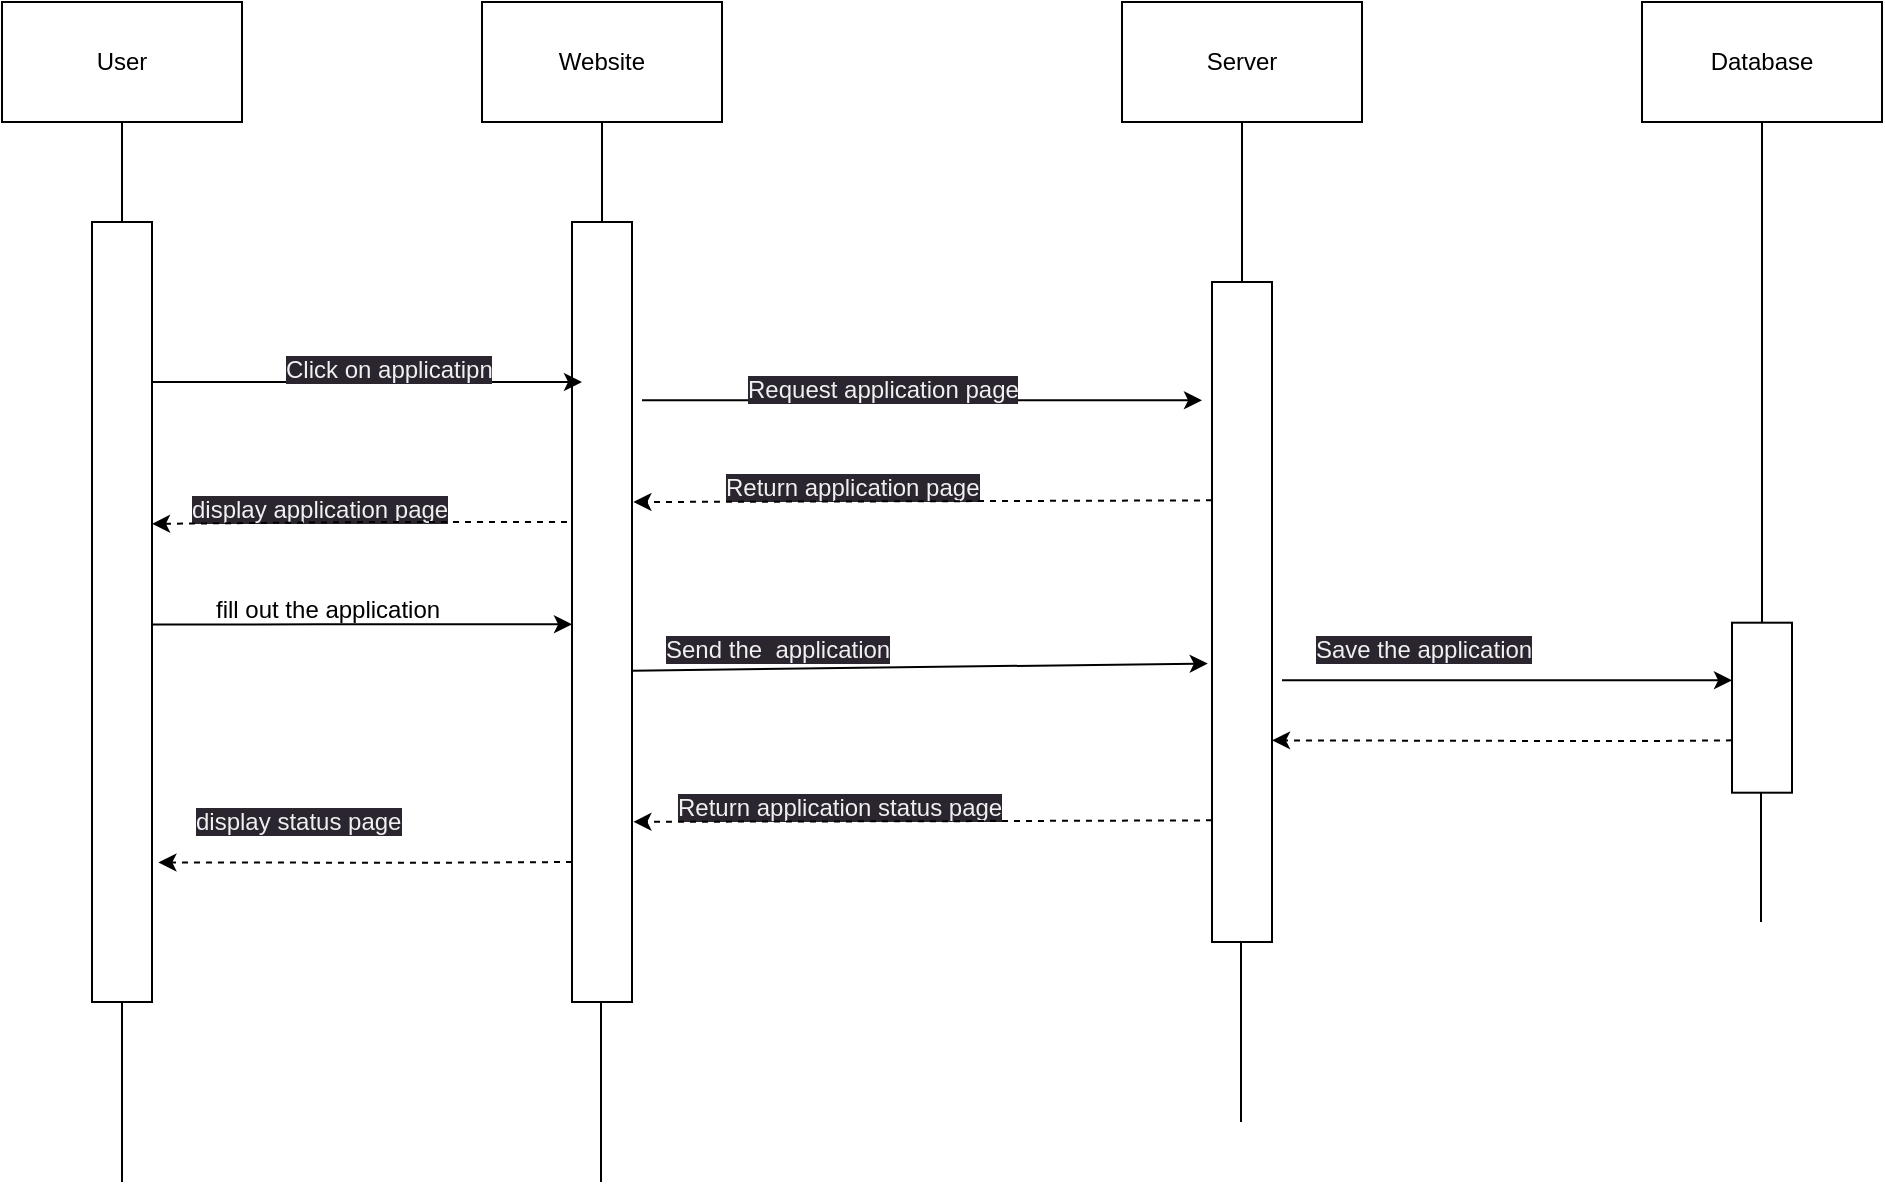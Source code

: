 <mxfile>
    <diagram id="N8q9TmsriYSrtWhy-cJa" name="Page-1">
        <mxGraphModel dx="1387" dy="938" grid="1" gridSize="10" guides="1" tooltips="1" connect="1" arrows="1" fold="1" page="1" pageScale="1" pageWidth="1100" pageHeight="1700" math="0" shadow="0">
            <root>
                <mxCell id="0"/>
                <mxCell id="1" parent="0"/>
                <mxCell id="2" value="Website" style="whiteSpace=wrap;html=1;" parent="1" vertex="1">
                    <mxGeometry x="255" y="10" width="120" height="60" as="geometry"/>
                </mxCell>
                <mxCell id="3" value="Server" style="whiteSpace=wrap;html=1;" parent="1" vertex="1">
                    <mxGeometry x="575" y="10" width="120" height="60" as="geometry"/>
                </mxCell>
                <mxCell id="4" value="Database" style="whiteSpace=wrap;html=1;" parent="1" vertex="1">
                    <mxGeometry x="835" y="10" width="120" height="60" as="geometry"/>
                </mxCell>
                <mxCell id="5" value="" style="edgeStyle=none;html=1;exitX=0.5;exitY=1;exitDx=0;exitDy=0;endArrow=none;endFill=0;" parent="1" source="2" target="7" edge="1">
                    <mxGeometry relative="1" as="geometry">
                        <mxPoint x="315" y="550" as="targetPoint"/>
                        <mxPoint x="315" y="70" as="sourcePoint"/>
                    </mxGeometry>
                </mxCell>
                <mxCell id="7" value="" style="whiteSpace=wrap;html=1;" parent="1" vertex="1">
                    <mxGeometry x="300" y="120" width="30" height="390" as="geometry"/>
                </mxCell>
                <mxCell id="8" value="" style="edgeStyle=none;html=1;exitX=0.5;exitY=1;exitDx=0;exitDy=0;endArrow=none;endFill=0;" parent="1" source="3" target="9" edge="1">
                    <mxGeometry relative="1" as="geometry">
                        <mxPoint x="635" y="550" as="targetPoint"/>
                        <mxPoint x="635" y="70" as="sourcePoint"/>
                    </mxGeometry>
                </mxCell>
                <mxCell id="9" value="" style="whiteSpace=wrap;html=1;" parent="1" vertex="1">
                    <mxGeometry x="620" y="150" width="30" height="330" as="geometry"/>
                </mxCell>
                <mxCell id="10" value="User" style="whiteSpace=wrap;html=1;" parent="1" vertex="1">
                    <mxGeometry x="15" y="10" width="120" height="60" as="geometry"/>
                </mxCell>
                <mxCell id="11" value="" style="edgeStyle=none;html=1;exitX=0.5;exitY=1;exitDx=0;exitDy=0;endArrow=none;endFill=0;" parent="1" source="10" target="13" edge="1">
                    <mxGeometry relative="1" as="geometry">
                        <mxPoint x="75" y="550" as="targetPoint"/>
                        <mxPoint x="75" y="70" as="sourcePoint"/>
                    </mxGeometry>
                </mxCell>
                <mxCell id="12" style="html=1;exitX=0.5;exitY=1;exitDx=0;exitDy=0;endArrow=none;endFill=0;" parent="1" source="13" edge="1">
                    <mxGeometry relative="1" as="geometry">
                        <mxPoint x="75" y="600" as="targetPoint"/>
                    </mxGeometry>
                </mxCell>
                <mxCell id="13" value="" style="whiteSpace=wrap;html=1;" parent="1" vertex="1">
                    <mxGeometry x="60" y="120" width="30" height="390" as="geometry"/>
                </mxCell>
                <mxCell id="17" value="" style="edgeStyle=none;html=1;exitX=0.5;exitY=1;exitDx=0;exitDy=0;endArrow=none;endFill=0;" parent="1" source="4" edge="1">
                    <mxGeometry relative="1" as="geometry">
                        <mxPoint x="895" y="320" as="targetPoint"/>
                        <mxPoint x="895.0" y="70" as="sourcePoint"/>
                    </mxGeometry>
                </mxCell>
                <mxCell id="33" style="html=1;exitX=0.5;exitY=1;exitDx=0;exitDy=0;endArrow=none;endFill=0;" parent="1" edge="1">
                    <mxGeometry relative="1" as="geometry">
                        <mxPoint x="314.5" y="600" as="targetPoint"/>
                        <mxPoint x="314.5" y="510" as="sourcePoint"/>
                    </mxGeometry>
                </mxCell>
                <mxCell id="34" style="html=1;exitX=0.5;exitY=1;exitDx=0;exitDy=0;endArrow=none;endFill=0;" parent="1" edge="1">
                    <mxGeometry relative="1" as="geometry">
                        <mxPoint x="634.5" y="570" as="targetPoint"/>
                        <mxPoint x="634.5" y="480" as="sourcePoint"/>
                    </mxGeometry>
                </mxCell>
                <mxCell id="35" style="html=1;exitX=0.5;exitY=1;exitDx=0;exitDy=0;endArrow=none;endFill=0;" parent="1" edge="1">
                    <mxGeometry relative="1" as="geometry">
                        <mxPoint x="894.5" y="470" as="targetPoint"/>
                        <mxPoint x="894.5" y="380" as="sourcePoint"/>
                    </mxGeometry>
                </mxCell>
                <mxCell id="60" style="edgeStyle=none;html=1;endArrow=classic;endFill=1;entryX=0.047;entryY=0.148;entryDx=0;entryDy=0;entryPerimeter=0;exitX=1;exitY=0.205;exitDx=0;exitDy=0;exitPerimeter=0;" parent="1" source="13" edge="1">
                    <mxGeometry relative="1" as="geometry">
                        <mxPoint x="100" y="200" as="sourcePoint"/>
                        <mxPoint x="305" y="200" as="targetPoint"/>
                    </mxGeometry>
                </mxCell>
                <mxCell id="61" value="&lt;span style=&quot;color: rgb(240, 240, 240); font-family: Helvetica; font-size: 12px; font-style: normal; font-variant-ligatures: normal; font-variant-caps: normal; font-weight: 400; letter-spacing: normal; orphans: 2; text-align: center; text-indent: 0px; text-transform: none; widows: 2; word-spacing: 0px; -webkit-text-stroke-width: 0px; background-color: rgb(42, 37, 47); text-decoration-thickness: initial; text-decoration-style: initial; text-decoration-color: initial; float: none; display: inline !important;&quot;&gt;Click on applicatipn&lt;/span&gt;" style="text;whiteSpace=wrap;html=1;" parent="1" vertex="1">
                    <mxGeometry x="155" y="180" width="110" height="20" as="geometry"/>
                </mxCell>
                <mxCell id="62" value="&lt;span style=&quot;color: rgb(240, 240, 240); font-family: Helvetica; font-size: 12px; font-style: normal; font-variant-ligatures: normal; font-variant-caps: normal; font-weight: 400; letter-spacing: normal; orphans: 2; text-align: center; text-indent: 0px; text-transform: none; widows: 2; word-spacing: 0px; -webkit-text-stroke-width: 0px; background-color: rgb(42, 37, 47); text-decoration-thickness: initial; text-decoration-style: initial; text-decoration-color: initial; float: none; display: inline !important;&quot;&gt;display application page&lt;/span&gt;" style="text;whiteSpace=wrap;html=1;" parent="1" vertex="1">
                    <mxGeometry x="107.5" y="250" width="180" height="20" as="geometry"/>
                </mxCell>
                <mxCell id="63" style="edgeStyle=none;html=1;endArrow=classic;endFill=1;dashed=1;entryX=1;entryY=0.387;entryDx=0;entryDy=0;entryPerimeter=0;" parent="1" target="13" edge="1">
                    <mxGeometry relative="1" as="geometry">
                        <mxPoint x="297.5" y="270" as="sourcePoint"/>
                        <mxPoint x="102.5" y="271" as="targetPoint"/>
                        <Array as="points">
                            <mxPoint x="202.5" y="270"/>
                        </Array>
                    </mxGeometry>
                </mxCell>
                <mxCell id="64" value="&lt;div style=&quot;text-align: center;&quot;&gt;&lt;span style=&quot;background-color: initial;&quot;&gt;fill out the application&lt;/span&gt;&lt;/div&gt;" style="text;whiteSpace=wrap;html=1;" parent="1" vertex="1">
                    <mxGeometry x="120" y="300.0" width="180" height="21.18" as="geometry"/>
                </mxCell>
                <mxCell id="65" style="edgeStyle=none;html=1;endArrow=classic;endFill=1;entryX=1;entryY=1;entryDx=0;entryDy=0;exitX=1;exitY=0.516;exitDx=0;exitDy=0;exitPerimeter=0;" parent="1" source="13" target="64" edge="1">
                    <mxGeometry relative="1" as="geometry">
                        <mxPoint x="100" y="321.59" as="sourcePoint"/>
                        <mxPoint x="285" y="321.18" as="targetPoint"/>
                        <Array as="points">
                            <mxPoint x="185" y="321.18"/>
                        </Array>
                    </mxGeometry>
                </mxCell>
                <mxCell id="66" value="&lt;span style=&quot;color: rgb(240, 240, 240); font-family: Helvetica; font-size: 12px; font-style: normal; font-variant-ligatures: normal; font-variant-caps: normal; font-weight: 400; letter-spacing: normal; orphans: 2; text-align: center; text-indent: 0px; text-transform: none; widows: 2; word-spacing: 0px; -webkit-text-stroke-width: 0px; background-color: rgb(42, 37, 47); text-decoration-thickness: initial; text-decoration-style: initial; text-decoration-color: initial; float: none; display: inline !important;&quot;&gt;display status page&lt;/span&gt;" style="text;whiteSpace=wrap;html=1;" parent="1" vertex="1">
                    <mxGeometry x="110" y="406.18" width="180" height="20" as="geometry"/>
                </mxCell>
                <mxCell id="68" style="edgeStyle=none;html=1;endArrow=classic;endFill=1;" parent="1" edge="1">
                    <mxGeometry relative="1" as="geometry">
                        <mxPoint x="335" y="209.17" as="sourcePoint"/>
                        <mxPoint x="615" y="209.17" as="targetPoint"/>
                    </mxGeometry>
                </mxCell>
                <mxCell id="69" value="&lt;span style=&quot;color: rgb(240, 240, 240); font-family: Helvetica; font-size: 12px; font-style: normal; font-variant-ligatures: normal; font-variant-caps: normal; font-weight: 400; letter-spacing: normal; orphans: 2; text-align: center; text-indent: 0px; text-transform: none; widows: 2; word-spacing: 0px; -webkit-text-stroke-width: 0px; background-color: rgb(42, 37, 47); text-decoration-thickness: initial; text-decoration-style: initial; text-decoration-color: initial; float: none; display: inline !important;&quot;&gt;Request application page&lt;br&gt;&lt;/span&gt;" style="text;whiteSpace=wrap;html=1;" parent="1" vertex="1">
                    <mxGeometry x="386" y="190" width="180" height="30" as="geometry"/>
                </mxCell>
                <mxCell id="70" value="&lt;span style=&quot;color: rgb(240, 240, 240); font-family: Helvetica; font-size: 12px; font-style: normal; font-variant-ligatures: normal; font-variant-caps: normal; font-weight: 400; letter-spacing: normal; orphans: 2; text-align: center; text-indent: 0px; text-transform: none; widows: 2; word-spacing: 0px; -webkit-text-stroke-width: 0px; background-color: rgb(42, 37, 47); text-decoration-thickness: initial; text-decoration-style: initial; text-decoration-color: initial; float: none; display: inline !important;&quot;&gt;Return application page&lt;br&gt;&lt;/span&gt;" style="text;whiteSpace=wrap;html=1;" parent="1" vertex="1">
                    <mxGeometry x="375" y="239.17" width="180" height="20" as="geometry"/>
                </mxCell>
                <mxCell id="71" style="edgeStyle=none;html=1;exitX=0.011;exitY=0.333;exitDx=0;exitDy=0;endArrow=classic;endFill=1;exitPerimeter=0;dashed=1;entryX=1.023;entryY=0.359;entryDx=0;entryDy=0;entryPerimeter=0;" parent="1" target="7" edge="1">
                    <mxGeometry relative="1" as="geometry">
                        <mxPoint x="620" y="259.17" as="sourcePoint"/>
                        <mxPoint x="335" y="259.17" as="targetPoint"/>
                        <Array as="points">
                            <mxPoint x="494.67" y="259.58"/>
                        </Array>
                    </mxGeometry>
                </mxCell>
                <mxCell id="72" style="edgeStyle=none;html=1;endArrow=classic;endFill=1;entryX=-0.071;entryY=0.578;entryDx=0;entryDy=0;entryPerimeter=0;" parent="1" target="9" edge="1">
                    <mxGeometry relative="1" as="geometry">
                        <mxPoint x="330" y="344.35" as="sourcePoint"/>
                        <mxPoint x="600" y="345" as="targetPoint"/>
                    </mxGeometry>
                </mxCell>
                <mxCell id="73" value="&lt;span style=&quot;color: rgb(240, 240, 240); font-family: Helvetica; font-size: 12px; font-style: normal; font-variant-ligatures: normal; font-variant-caps: normal; font-weight: 400; letter-spacing: normal; orphans: 2; text-align: center; text-indent: 0px; text-transform: none; widows: 2; word-spacing: 0px; -webkit-text-stroke-width: 0px; background-color: rgb(42, 37, 47); text-decoration-thickness: initial; text-decoration-style: initial; text-decoration-color: initial; float: none; display: inline !important;&quot;&gt;Send the&amp;nbsp; application&lt;br&gt;&lt;/span&gt;" style="text;whiteSpace=wrap;html=1;" parent="1" vertex="1">
                    <mxGeometry x="345" y="320.35" width="180" height="20" as="geometry"/>
                </mxCell>
                <mxCell id="74" value="&lt;span style=&quot;color: rgb(240, 240, 240); font-family: Helvetica; font-size: 12px; font-style: normal; font-variant-ligatures: normal; font-variant-caps: normal; font-weight: 400; letter-spacing: normal; orphans: 2; text-align: center; text-indent: 0px; text-transform: none; widows: 2; word-spacing: 0px; -webkit-text-stroke-width: 0px; background-color: rgb(42, 37, 47); text-decoration-thickness: initial; text-decoration-style: initial; text-decoration-color: initial; float: none; display: inline !important;&quot;&gt;Return application status page&lt;br&gt;&lt;br&gt;&lt;/span&gt;" style="text;whiteSpace=wrap;html=1;" parent="1" vertex="1">
                    <mxGeometry x="351" y="399.17" width="250" height="20" as="geometry"/>
                </mxCell>
                <mxCell id="75" style="edgeStyle=none;html=1;exitX=0.011;exitY=0.333;exitDx=0;exitDy=0;endArrow=classic;endFill=1;exitPerimeter=0;dashed=1;entryX=1.023;entryY=0.769;entryDx=0;entryDy=0;entryPerimeter=0;" parent="1" target="7" edge="1">
                    <mxGeometry relative="1" as="geometry">
                        <mxPoint x="620" y="419.17" as="sourcePoint"/>
                        <mxPoint x="335" y="419" as="targetPoint"/>
                        <Array as="points">
                            <mxPoint x="494.67" y="419.58"/>
                        </Array>
                    </mxGeometry>
                </mxCell>
                <mxCell id="76" style="edgeStyle=none;html=1;endArrow=classic;endFill=1;dashed=1;entryX=1.107;entryY=0.821;entryDx=0;entryDy=0;entryPerimeter=0;" parent="1" target="13" edge="1">
                    <mxGeometry relative="1" as="geometry">
                        <mxPoint x="300" y="440" as="sourcePoint"/>
                        <mxPoint x="100.33" y="440" as="targetPoint"/>
                        <Array as="points">
                            <mxPoint x="225" y="440.41"/>
                        </Array>
                    </mxGeometry>
                </mxCell>
                <mxCell id="77" value="&lt;span style=&quot;color: rgb(240, 240, 240); font-family: Helvetica; font-size: 12px; font-style: normal; font-variant-ligatures: normal; font-variant-caps: normal; font-weight: 400; letter-spacing: normal; orphans: 2; text-align: center; text-indent: 0px; text-transform: none; widows: 2; word-spacing: 0px; -webkit-text-stroke-width: 0px; background-color: rgb(42, 37, 47); text-decoration-thickness: initial; text-decoration-style: initial; text-decoration-color: initial; float: none; display: inline !important;&quot;&gt;Save the application&lt;br&gt;&lt;/span&gt;" style="text;whiteSpace=wrap;html=1;" parent="1" vertex="1">
                    <mxGeometry x="670" y="320.35" width="180" height="20" as="geometry"/>
                </mxCell>
                <mxCell id="78" style="edgeStyle=none;html=1;endArrow=classic;endFill=1;dashed=1;" parent="1" edge="1">
                    <mxGeometry relative="1" as="geometry">
                        <mxPoint x="880" y="379.17" as="sourcePoint"/>
                        <mxPoint x="650" y="379.17" as="targetPoint"/>
                        <Array as="points">
                            <mxPoint x="829.67" y="379.58"/>
                        </Array>
                    </mxGeometry>
                </mxCell>
                <mxCell id="79" style="edgeStyle=none;html=1;endArrow=classic;endFill=1;" parent="1" edge="1">
                    <mxGeometry relative="1" as="geometry">
                        <mxPoint x="655.0" y="349.17" as="sourcePoint"/>
                        <mxPoint x="880" y="349.17" as="targetPoint"/>
                    </mxGeometry>
                </mxCell>
                <mxCell id="80" value="" style="whiteSpace=wrap;html=1;" parent="1" vertex="1">
                    <mxGeometry x="880" y="320.35" width="30" height="85" as="geometry"/>
                </mxCell>
            </root>
        </mxGraphModel>
    </diagram>
</mxfile>